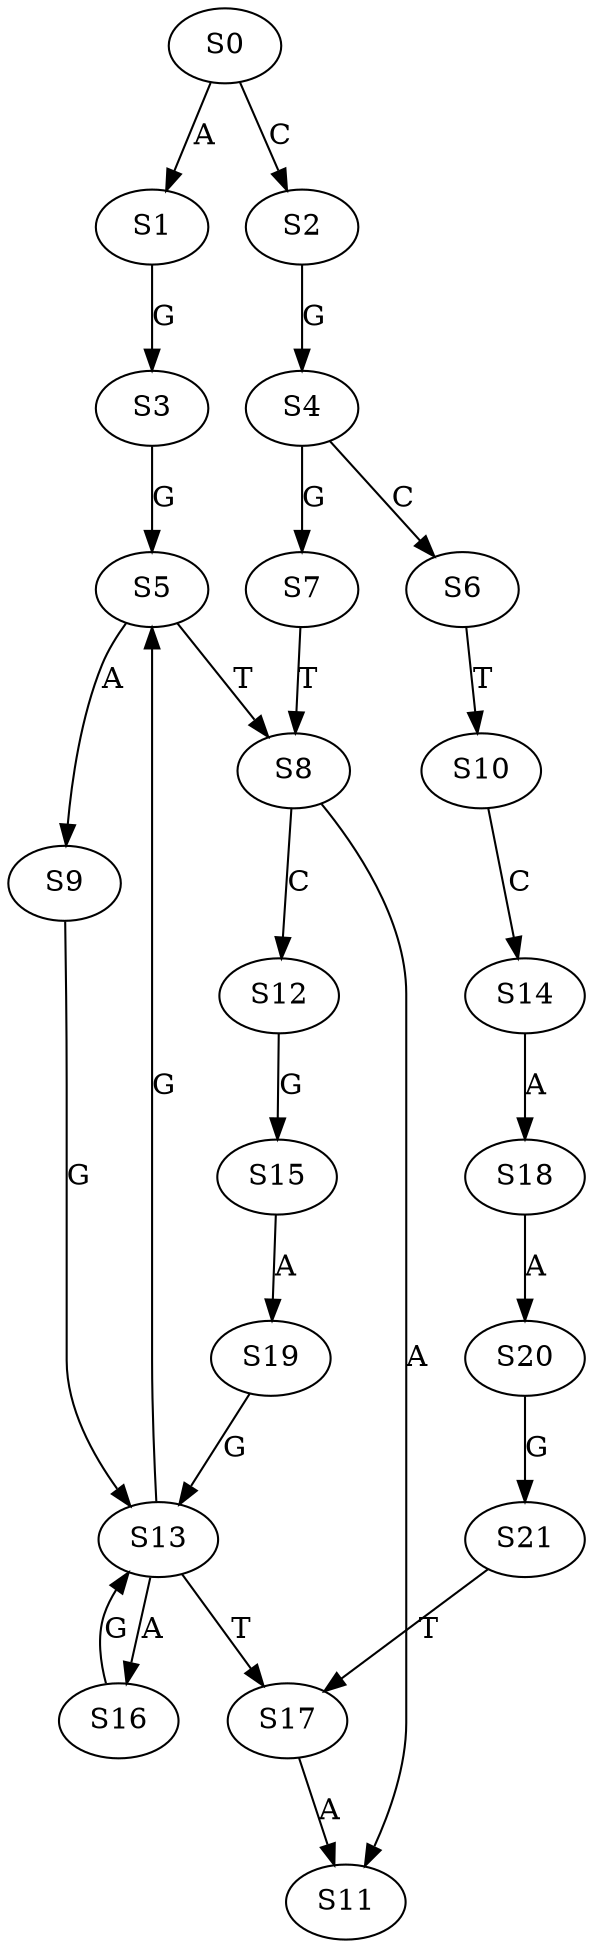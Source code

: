 strict digraph  {
	S0 -> S1 [ label = A ];
	S0 -> S2 [ label = C ];
	S1 -> S3 [ label = G ];
	S2 -> S4 [ label = G ];
	S3 -> S5 [ label = G ];
	S4 -> S6 [ label = C ];
	S4 -> S7 [ label = G ];
	S5 -> S8 [ label = T ];
	S5 -> S9 [ label = A ];
	S6 -> S10 [ label = T ];
	S7 -> S8 [ label = T ];
	S8 -> S11 [ label = A ];
	S8 -> S12 [ label = C ];
	S9 -> S13 [ label = G ];
	S10 -> S14 [ label = C ];
	S12 -> S15 [ label = G ];
	S13 -> S5 [ label = G ];
	S13 -> S16 [ label = A ];
	S13 -> S17 [ label = T ];
	S14 -> S18 [ label = A ];
	S15 -> S19 [ label = A ];
	S16 -> S13 [ label = G ];
	S17 -> S11 [ label = A ];
	S18 -> S20 [ label = A ];
	S19 -> S13 [ label = G ];
	S20 -> S21 [ label = G ];
	S21 -> S17 [ label = T ];
}
